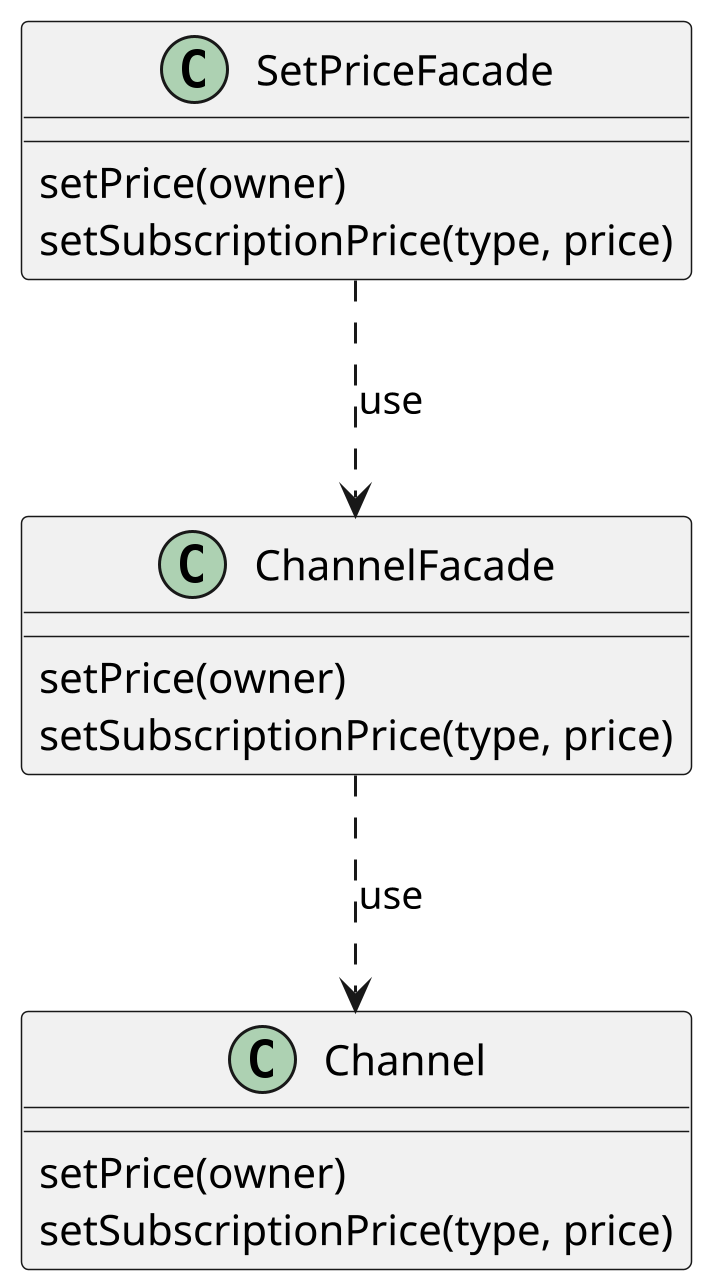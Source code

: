 @startuml set_subscription_price


scale 3
skinparam DefaultFontName B Nazanin
skinparam ArrowMessageAlignment right

class "Channel" as chanel {
    setPrice(owner)
    setSubscriptionPrice(type, price)
}

class SetPriceFacade {
    setPrice(owner)
    setSubscriptionPrice(type, price)
}

class ChannelFacade {
    setPrice(owner)
    setSubscriptionPrice(type, price)
}

ChannelFacade ..> chanel :use
SetPriceFacade ..> ChannelFacade :use


@enduml
